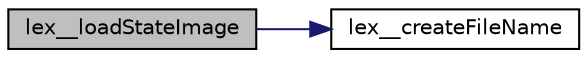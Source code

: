 digraph G
{
  edge [fontname="Helvetica",fontsize="10",labelfontname="Helvetica",labelfontsize="10"];
  node [fontname="Helvetica",fontsize="10",shape=record];
  rankdir=LR;
  Node1 [label="lex__loadStateImage",height=0.2,width=0.4,color="black", fillcolor="grey75", style="filled" fontcolor="black"];
  Node1 -> Node2 [color="midnightblue",fontsize="10",style="solid",fontname="Helvetica"];
  Node2 [label="lex__createFileName",height=0.2,width=0.4,color="black", fillcolor="white", style="filled",URL="$lexmenu_8c.html#abb8990d8467dc548ac54843f1f907f9f"];
}
